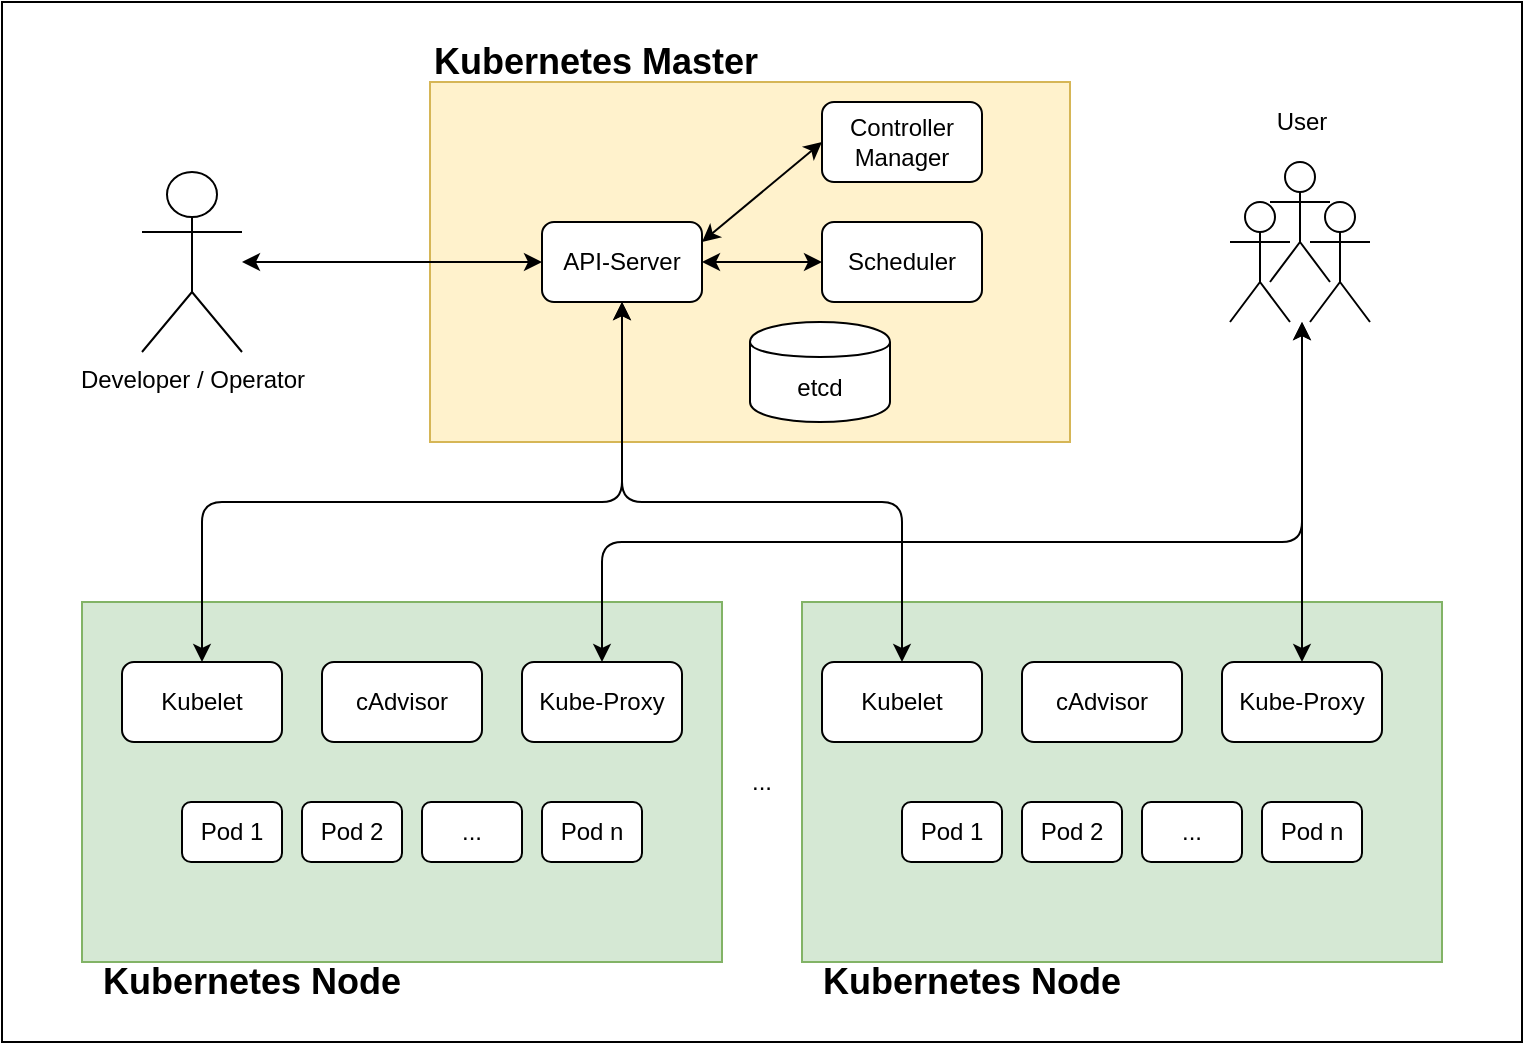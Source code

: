 <mxfile version="12.8.8" type="device"><diagram id="RMk-yJqYdbTh-AFpngaX" name="Page-1"><mxGraphModel dx="1102" dy="561" grid="1" gridSize="10" guides="1" tooltips="1" connect="1" arrows="1" fold="1" page="1" pageScale="1" pageWidth="827" pageHeight="1169" math="0" shadow="0"><root><mxCell id="0"/><mxCell id="1" parent="0"/><mxCell id="NYWsduMpikUBNo-YEsm6-1" value="" style="rounded=0;whiteSpace=wrap;html=1;" vertex="1" parent="1"><mxGeometry x="40" y="40" width="760" height="520" as="geometry"/></mxCell><mxCell id="NYWsduMpikUBNo-YEsm6-2" value="" style="rounded=0;whiteSpace=wrap;html=1;fillColor=#fff2cc;strokeColor=#d6b656;" vertex="1" parent="1"><mxGeometry x="254" y="80" width="320" height="180" as="geometry"/></mxCell><mxCell id="NYWsduMpikUBNo-YEsm6-3" value="" style="rounded=0;whiteSpace=wrap;html=1;fillColor=#d5e8d4;strokeColor=#82b366;" vertex="1" parent="1"><mxGeometry x="80" y="340" width="320" height="180" as="geometry"/></mxCell><mxCell id="NYWsduMpikUBNo-YEsm6-4" value="" style="rounded=0;whiteSpace=wrap;html=1;fillColor=#d5e8d4;strokeColor=#82b366;" vertex="1" parent="1"><mxGeometry x="440" y="340" width="320" height="180" as="geometry"/></mxCell><mxCell id="NYWsduMpikUBNo-YEsm6-5" value="&lt;h2&gt;Kubernetes Master&lt;br&gt;&lt;/h2&gt;" style="text;html=1;strokeColor=none;fillColor=none;align=center;verticalAlign=middle;whiteSpace=wrap;rounded=0;fontStyle=0" vertex="1" parent="1"><mxGeometry x="254" y="60" width="166" height="20" as="geometry"/></mxCell><mxCell id="NYWsduMpikUBNo-YEsm6-6" value="&lt;h2&gt;Kubernetes Node&lt;br&gt;&lt;/h2&gt;" style="text;html=1;strokeColor=none;fillColor=none;align=center;verticalAlign=middle;whiteSpace=wrap;rounded=0;" vertex="1" parent="1"><mxGeometry x="80" y="520" width="170" height="20" as="geometry"/></mxCell><mxCell id="NYWsduMpikUBNo-YEsm6-7" value="&lt;h2&gt;Kubernetes Node&lt;br&gt;&lt;/h2&gt;" style="text;html=1;strokeColor=none;fillColor=none;align=center;verticalAlign=middle;whiteSpace=wrap;rounded=0;" vertex="1" parent="1"><mxGeometry x="440" y="520" width="170" height="20" as="geometry"/></mxCell><mxCell id="NYWsduMpikUBNo-YEsm6-8" value="API-Server" style="rounded=1;whiteSpace=wrap;html=1;" vertex="1" parent="1"><mxGeometry x="310" y="150" width="80" height="40" as="geometry"/></mxCell><mxCell id="NYWsduMpikUBNo-YEsm6-9" value="Controller Manager" style="rounded=1;whiteSpace=wrap;html=1;" vertex="1" parent="1"><mxGeometry x="450" y="90" width="80" height="40" as="geometry"/></mxCell><mxCell id="NYWsduMpikUBNo-YEsm6-10" value="Scheduler" style="rounded=1;whiteSpace=wrap;html=1;" vertex="1" parent="1"><mxGeometry x="450" y="150" width="80" height="40" as="geometry"/></mxCell><mxCell id="NYWsduMpikUBNo-YEsm6-11" value="etcd" style="shape=cylinder;whiteSpace=wrap;html=1;boundedLbl=1;backgroundOutline=1;" vertex="1" parent="1"><mxGeometry x="414" y="200" width="70" height="50" as="geometry"/></mxCell><mxCell id="NYWsduMpikUBNo-YEsm6-12" value="" style="endArrow=classic;startArrow=classic;html=1;exitX=1;exitY=0.5;exitDx=0;exitDy=0;entryX=0;entryY=0.5;entryDx=0;entryDy=0;" edge="1" parent="1" source="NYWsduMpikUBNo-YEsm6-8" target="NYWsduMpikUBNo-YEsm6-10"><mxGeometry width="50" height="50" relative="1" as="geometry"><mxPoint x="530" y="310" as="sourcePoint"/><mxPoint x="580" y="260" as="targetPoint"/></mxGeometry></mxCell><mxCell id="NYWsduMpikUBNo-YEsm6-13" value="" style="endArrow=classic;startArrow=classic;html=1;exitX=1;exitY=0.25;exitDx=0;exitDy=0;entryX=0;entryY=0.5;entryDx=0;entryDy=0;" edge="1" parent="1" source="NYWsduMpikUBNo-YEsm6-8" target="NYWsduMpikUBNo-YEsm6-9"><mxGeometry width="50" height="50" relative="1" as="geometry"><mxPoint x="400" y="180" as="sourcePoint"/><mxPoint x="460" y="180" as="targetPoint"/></mxGeometry></mxCell><mxCell id="NYWsduMpikUBNo-YEsm6-15" value="Developer / Operator" style="shape=umlActor;verticalLabelPosition=bottom;labelBackgroundColor=#ffffff;verticalAlign=top;html=1;outlineConnect=0;" vertex="1" parent="1"><mxGeometry x="110" y="125" width="50" height="90" as="geometry"/></mxCell><mxCell id="NYWsduMpikUBNo-YEsm6-18" value="" style="endArrow=classic;startArrow=classic;html=1;" edge="1" parent="1" source="NYWsduMpikUBNo-YEsm6-15" target="NYWsduMpikUBNo-YEsm6-8"><mxGeometry width="50" height="50" relative="1" as="geometry"><mxPoint x="215" y="215" as="sourcePoint"/><mxPoint x="265" y="165" as="targetPoint"/></mxGeometry></mxCell><mxCell id="NYWsduMpikUBNo-YEsm6-31" value="User" style="text;html=1;strokeColor=none;fillColor=none;align=center;verticalAlign=middle;whiteSpace=wrap;rounded=0;" vertex="1" parent="1"><mxGeometry x="670" y="90" width="40" height="20" as="geometry"/></mxCell><mxCell id="NYWsduMpikUBNo-YEsm6-33" value="Kubelet" style="rounded=1;whiteSpace=wrap;html=1;" vertex="1" parent="1"><mxGeometry x="100" y="370" width="80" height="40" as="geometry"/></mxCell><mxCell id="NYWsduMpikUBNo-YEsm6-35" value="cAdvisor" style="rounded=1;whiteSpace=wrap;html=1;" vertex="1" parent="1"><mxGeometry x="200" y="370" width="80" height="40" as="geometry"/></mxCell><mxCell id="NYWsduMpikUBNo-YEsm6-36" value="Kube-Proxy" style="rounded=1;whiteSpace=wrap;html=1;" vertex="1" parent="1"><mxGeometry x="300" y="370" width="80" height="40" as="geometry"/></mxCell><mxCell id="NYWsduMpikUBNo-YEsm6-44" value="" style="group" vertex="1" connectable="0" parent="1"><mxGeometry x="130" y="440" width="230" height="30" as="geometry"/></mxCell><mxCell id="NYWsduMpikUBNo-YEsm6-39" value="Pod 1" style="rounded=1;whiteSpace=wrap;html=1;" vertex="1" parent="NYWsduMpikUBNo-YEsm6-44"><mxGeometry width="50" height="30" as="geometry"/></mxCell><mxCell id="NYWsduMpikUBNo-YEsm6-40" value="Pod 2" style="rounded=1;whiteSpace=wrap;html=1;" vertex="1" parent="NYWsduMpikUBNo-YEsm6-44"><mxGeometry x="60" width="50" height="30" as="geometry"/></mxCell><mxCell id="NYWsduMpikUBNo-YEsm6-41" value="..." style="rounded=1;whiteSpace=wrap;html=1;" vertex="1" parent="NYWsduMpikUBNo-YEsm6-44"><mxGeometry x="120" width="50" height="30" as="geometry"/></mxCell><mxCell id="NYWsduMpikUBNo-YEsm6-42" value="Pod n" style="rounded=1;whiteSpace=wrap;html=1;" vertex="1" parent="NYWsduMpikUBNo-YEsm6-44"><mxGeometry x="180" width="50" height="30" as="geometry"/></mxCell><mxCell id="NYWsduMpikUBNo-YEsm6-45" value="..." style="text;html=1;strokeColor=none;fillColor=none;align=center;verticalAlign=middle;whiteSpace=wrap;rounded=0;" vertex="1" parent="1"><mxGeometry x="400" y="420" width="40" height="20" as="geometry"/></mxCell><mxCell id="NYWsduMpikUBNo-YEsm6-55" value="Kubelet" style="rounded=1;whiteSpace=wrap;html=1;" vertex="1" parent="1"><mxGeometry x="450" y="370" width="80" height="40" as="geometry"/></mxCell><mxCell id="NYWsduMpikUBNo-YEsm6-56" value="cAdvisor" style="rounded=1;whiteSpace=wrap;html=1;" vertex="1" parent="1"><mxGeometry x="550" y="370" width="80" height="40" as="geometry"/></mxCell><mxCell id="NYWsduMpikUBNo-YEsm6-57" value="Kube-Proxy" style="rounded=1;whiteSpace=wrap;html=1;" vertex="1" parent="1"><mxGeometry x="650" y="370" width="80" height="40" as="geometry"/></mxCell><mxCell id="NYWsduMpikUBNo-YEsm6-58" value="" style="group" vertex="1" connectable="0" parent="1"><mxGeometry x="490" y="440" width="230" height="30" as="geometry"/></mxCell><mxCell id="NYWsduMpikUBNo-YEsm6-59" value="Pod 1" style="rounded=1;whiteSpace=wrap;html=1;" vertex="1" parent="NYWsduMpikUBNo-YEsm6-58"><mxGeometry width="50" height="30" as="geometry"/></mxCell><mxCell id="NYWsduMpikUBNo-YEsm6-60" value="Pod 2" style="rounded=1;whiteSpace=wrap;html=1;" vertex="1" parent="NYWsduMpikUBNo-YEsm6-58"><mxGeometry x="60" width="50" height="30" as="geometry"/></mxCell><mxCell id="NYWsduMpikUBNo-YEsm6-61" value="..." style="rounded=1;whiteSpace=wrap;html=1;" vertex="1" parent="NYWsduMpikUBNo-YEsm6-58"><mxGeometry x="120" width="50" height="30" as="geometry"/></mxCell><mxCell id="NYWsduMpikUBNo-YEsm6-62" value="Pod n" style="rounded=1;whiteSpace=wrap;html=1;" vertex="1" parent="NYWsduMpikUBNo-YEsm6-58"><mxGeometry x="180" width="50" height="30" as="geometry"/></mxCell><mxCell id="NYWsduMpikUBNo-YEsm6-63" value="" style="endArrow=classic;startArrow=classic;html=1;entryX=0.5;entryY=1;entryDx=0;entryDy=0;exitX=0.5;exitY=0;exitDx=0;exitDy=0;" edge="1" parent="1" source="NYWsduMpikUBNo-YEsm6-33" target="NYWsduMpikUBNo-YEsm6-8"><mxGeometry width="50" height="50" relative="1" as="geometry"><mxPoint x="530" y="310" as="sourcePoint"/><mxPoint x="580" y="260" as="targetPoint"/><Array as="points"><mxPoint x="140" y="290"/><mxPoint x="350" y="290"/></Array></mxGeometry></mxCell><mxCell id="NYWsduMpikUBNo-YEsm6-65" value="" style="endArrow=classic;startArrow=classic;html=1;entryX=0.5;entryY=1;entryDx=0;entryDy=0;exitX=0.5;exitY=0;exitDx=0;exitDy=0;" edge="1" parent="1" source="NYWsduMpikUBNo-YEsm6-55"><mxGeometry width="50" height="50" relative="1" as="geometry"><mxPoint x="140" y="370" as="sourcePoint"/><mxPoint x="350" y="190" as="targetPoint"/><Array as="points"><mxPoint x="490" y="290"/><mxPoint x="350" y="290"/></Array></mxGeometry></mxCell><mxCell id="NYWsduMpikUBNo-YEsm6-66" value="" style="endArrow=classic;startArrow=classic;html=1;exitX=0.5;exitY=0;exitDx=0;exitDy=0;" edge="1" parent="1" source="NYWsduMpikUBNo-YEsm6-57"><mxGeometry width="50" height="50" relative="1" as="geometry"><mxPoint x="530" y="310" as="sourcePoint"/><mxPoint x="690" y="200" as="targetPoint"/></mxGeometry></mxCell><mxCell id="NYWsduMpikUBNo-YEsm6-68" value="" style="group" vertex="1" connectable="0" parent="1"><mxGeometry x="654" y="120" width="70" height="80" as="geometry"/></mxCell><mxCell id="NYWsduMpikUBNo-YEsm6-20" value="&lt;div&gt;&lt;br&gt;&lt;/div&gt;" style="shape=umlActor;verticalLabelPosition=bottom;labelBackgroundColor=#ffffff;verticalAlign=top;html=1;outlineConnect=0;" vertex="1" parent="NYWsduMpikUBNo-YEsm6-68"><mxGeometry y="20" width="30" height="60" as="geometry"/></mxCell><mxCell id="NYWsduMpikUBNo-YEsm6-21" value="" style="shape=umlActor;verticalLabelPosition=bottom;labelBackgroundColor=#ffffff;verticalAlign=top;html=1;outlineConnect=0;" vertex="1" parent="NYWsduMpikUBNo-YEsm6-68"><mxGeometry x="20" width="30" height="60" as="geometry"/></mxCell><mxCell id="NYWsduMpikUBNo-YEsm6-22" value="&lt;div&gt;&lt;br&gt;&lt;/div&gt;&lt;div&gt;&lt;br&gt;&lt;/div&gt;" style="shape=umlActor;verticalLabelPosition=bottom;labelBackgroundColor=#ffffff;verticalAlign=top;html=1;outlineConnect=0;" vertex="1" parent="NYWsduMpikUBNo-YEsm6-68"><mxGeometry x="40" y="20" width="30" height="60" as="geometry"/></mxCell><mxCell id="NYWsduMpikUBNo-YEsm6-70" value="" style="endArrow=classic;startArrow=classic;html=1;exitX=0.5;exitY=0;exitDx=0;exitDy=0;" edge="1" parent="1" source="NYWsduMpikUBNo-YEsm6-36"><mxGeometry width="50" height="50" relative="1" as="geometry"><mxPoint x="700" y="380" as="sourcePoint"/><mxPoint x="690" y="200" as="targetPoint"/><Array as="points"><mxPoint x="340" y="310"/><mxPoint x="510" y="310"/><mxPoint x="570" y="310"/><mxPoint x="690" y="310"/></Array></mxGeometry></mxCell></root></mxGraphModel></diagram></mxfile>